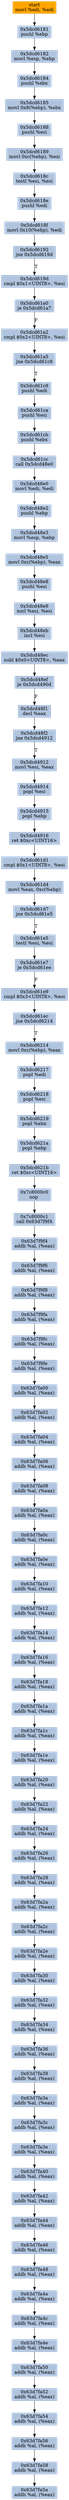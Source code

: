 digraph G {
node[shape=rectangle,style=filled,fillcolor=lightsteelblue,color=lightsteelblue]
bgcolor="transparent"
a0x5dcd617fmovl_edi_edi[label="start\nmovl %edi, %edi",color="lightgrey",fillcolor="orange"];
a0x5dcd6181pushl_ebp[label="0x5dcd6181\npushl %ebp"];
a0x5dcd6182movl_esp_ebp[label="0x5dcd6182\nmovl %esp, %ebp"];
a0x5dcd6184pushl_ebx[label="0x5dcd6184\npushl %ebx"];
a0x5dcd6185movl_0x8ebp__ebx[label="0x5dcd6185\nmovl 0x8(%ebp), %ebx"];
a0x5dcd6188pushl_esi[label="0x5dcd6188\npushl %esi"];
a0x5dcd6189movl_0xcebp__esi[label="0x5dcd6189\nmovl 0xc(%ebp), %esi"];
a0x5dcd618ctestl_esi_esi[label="0x5dcd618c\ntestl %esi, %esi"];
a0x5dcd618epushl_edi[label="0x5dcd618e\npushl %edi"];
a0x5dcd618fmovl_0x10ebp__edi[label="0x5dcd618f\nmovl 0x10(%ebp), %edi"];
a0x5dcd6192jne_0x5dcd619d[label="0x5dcd6192\njne 0x5dcd619d"];
a0x5dcd619dcmpl_0x1UINT8_esi[label="0x5dcd619d\ncmpl $0x1<UINT8>, %esi"];
a0x5dcd61a0je_0x5dcd61a7[label="0x5dcd61a0\nje 0x5dcd61a7"];
a0x5dcd61a2cmpl_0x2UINT8_esi[label="0x5dcd61a2\ncmpl $0x2<UINT8>, %esi"];
a0x5dcd61a5jne_0x5dcd61c9[label="0x5dcd61a5\njne 0x5dcd61c9"];
a0x5dcd61c9pushl_edi[label="0x5dcd61c9\npushl %edi"];
a0x5dcd61capushl_esi[label="0x5dcd61ca\npushl %esi"];
a0x5dcd61cbpushl_ebx[label="0x5dcd61cb\npushl %ebx"];
a0x5dcd61cccall_0x5dcd48e0[label="0x5dcd61cc\ncall 0x5dcd48e0"];
a0x5dcd48e0movl_edi_edi[label="0x5dcd48e0\nmovl %edi, %edi"];
a0x5dcd48e2pushl_ebp[label="0x5dcd48e2\npushl %ebp"];
a0x5dcd48e3movl_esp_ebp[label="0x5dcd48e3\nmovl %esp, %ebp"];
a0x5dcd48e5movl_0xcebp__eax[label="0x5dcd48e5\nmovl 0xc(%ebp), %eax"];
a0x5dcd48e8pushl_esi[label="0x5dcd48e8\npushl %esi"];
a0x5dcd48e9xorl_esi_esi[label="0x5dcd48e9\nxorl %esi, %esi"];
a0x5dcd48ebincl_esi[label="0x5dcd48eb\nincl %esi"];
a0x5dcd48ecsubl_0x0UINT8_eax[label="0x5dcd48ec\nsubl $0x0<UINT8>, %eax"];
a0x5dcd48efje_0x5dcd490d[label="0x5dcd48ef\nje 0x5dcd490d"];
a0x5dcd48f1decl_eax[label="0x5dcd48f1\ndecl %eax"];
a0x5dcd48f2jne_0x5dcd4912[label="0x5dcd48f2\njne 0x5dcd4912"];
a0x5dcd4912movl_esi_eax[label="0x5dcd4912\nmovl %esi, %eax"];
a0x5dcd4914popl_esi[label="0x5dcd4914\npopl %esi"];
a0x5dcd4915popl_ebp[label="0x5dcd4915\npopl %ebp"];
a0x5dcd4916ret_0xcUINT16[label="0x5dcd4916\nret $0xc<UINT16>"];
a0x5dcd61d1cmpl_0x1UINT8_esi[label="0x5dcd61d1\ncmpl $0x1<UINT8>, %esi"];
a0x5dcd61d4movl_eax_0xcebp_[label="0x5dcd61d4\nmovl %eax, 0xc(%ebp)"];
a0x5dcd61d7jne_0x5dcd61e5[label="0x5dcd61d7\njne 0x5dcd61e5"];
a0x5dcd61e5testl_esi_esi[label="0x5dcd61e5\ntestl %esi, %esi"];
a0x5dcd61e7je_0x5dcd61ee[label="0x5dcd61e7\nje 0x5dcd61ee"];
a0x5dcd61e9cmpl_0x3UINT8_esi[label="0x5dcd61e9\ncmpl $0x3<UINT8>, %esi"];
a0x5dcd61ecjne_0x5dcd6214[label="0x5dcd61ec\njne 0x5dcd6214"];
a0x5dcd6214movl_0xcebp__eax[label="0x5dcd6214\nmovl 0xc(%ebp), %eax"];
a0x5dcd6217popl_edi[label="0x5dcd6217\npopl %edi"];
a0x5dcd6218popl_esi[label="0x5dcd6218\npopl %esi"];
a0x5dcd6219popl_ebx[label="0x5dcd6219\npopl %ebx"];
a0x5dcd621apopl_ebp[label="0x5dcd621a\npopl %ebp"];
a0x5dcd621bret_0xcUINT16[label="0x5dcd621b\nret $0xc<UINT16>"];
a0x7c8000c0nop_[label="0x7c8000c0\nnop "];
a0x7c8000c1call_0x63d7f9f4[label="0x7c8000c1\ncall 0x63d7f9f4"];
a0x63d7f9f4addb_al_eax_[label="0x63d7f9f4\naddb %al, (%eax)"];
a0x63d7f9f6addb_al_eax_[label="0x63d7f9f6\naddb %al, (%eax)"];
a0x63d7f9f8addb_al_eax_[label="0x63d7f9f8\naddb %al, (%eax)"];
a0x63d7f9faaddb_al_eax_[label="0x63d7f9fa\naddb %al, (%eax)"];
a0x63d7f9fcaddb_al_eax_[label="0x63d7f9fc\naddb %al, (%eax)"];
a0x63d7f9feaddb_al_eax_[label="0x63d7f9fe\naddb %al, (%eax)"];
a0x63d7fa00addb_al_eax_[label="0x63d7fa00\naddb %al, (%eax)"];
a0x63d7fa02addb_al_eax_[label="0x63d7fa02\naddb %al, (%eax)"];
a0x63d7fa04addb_al_eax_[label="0x63d7fa04\naddb %al, (%eax)"];
a0x63d7fa06addb_al_eax_[label="0x63d7fa06\naddb %al, (%eax)"];
a0x63d7fa08addb_al_eax_[label="0x63d7fa08\naddb %al, (%eax)"];
a0x63d7fa0aaddb_al_eax_[label="0x63d7fa0a\naddb %al, (%eax)"];
a0x63d7fa0caddb_al_eax_[label="0x63d7fa0c\naddb %al, (%eax)"];
a0x63d7fa0eaddb_al_eax_[label="0x63d7fa0e\naddb %al, (%eax)"];
a0x63d7fa10addb_al_eax_[label="0x63d7fa10\naddb %al, (%eax)"];
a0x63d7fa12addb_al_eax_[label="0x63d7fa12\naddb %al, (%eax)"];
a0x63d7fa14addb_al_eax_[label="0x63d7fa14\naddb %al, (%eax)"];
a0x63d7fa16addb_al_eax_[label="0x63d7fa16\naddb %al, (%eax)"];
a0x63d7fa18addb_al_eax_[label="0x63d7fa18\naddb %al, (%eax)"];
a0x63d7fa1aaddb_al_eax_[label="0x63d7fa1a\naddb %al, (%eax)"];
a0x63d7fa1caddb_al_eax_[label="0x63d7fa1c\naddb %al, (%eax)"];
a0x63d7fa1eaddb_al_eax_[label="0x63d7fa1e\naddb %al, (%eax)"];
a0x63d7fa20addb_al_eax_[label="0x63d7fa20\naddb %al, (%eax)"];
a0x63d7fa22addb_al_eax_[label="0x63d7fa22\naddb %al, (%eax)"];
a0x63d7fa24addb_al_eax_[label="0x63d7fa24\naddb %al, (%eax)"];
a0x63d7fa26addb_al_eax_[label="0x63d7fa26\naddb %al, (%eax)"];
a0x63d7fa28addb_al_eax_[label="0x63d7fa28\naddb %al, (%eax)"];
a0x63d7fa2aaddb_al_eax_[label="0x63d7fa2a\naddb %al, (%eax)"];
a0x63d7fa2caddb_al_eax_[label="0x63d7fa2c\naddb %al, (%eax)"];
a0x63d7fa2eaddb_al_eax_[label="0x63d7fa2e\naddb %al, (%eax)"];
a0x63d7fa30addb_al_eax_[label="0x63d7fa30\naddb %al, (%eax)"];
a0x63d7fa32addb_al_eax_[label="0x63d7fa32\naddb %al, (%eax)"];
a0x63d7fa34addb_al_eax_[label="0x63d7fa34\naddb %al, (%eax)"];
a0x63d7fa36addb_al_eax_[label="0x63d7fa36\naddb %al, (%eax)"];
a0x63d7fa38addb_al_eax_[label="0x63d7fa38\naddb %al, (%eax)"];
a0x63d7fa3aaddb_al_eax_[label="0x63d7fa3a\naddb %al, (%eax)"];
a0x63d7fa3caddb_al_eax_[label="0x63d7fa3c\naddb %al, (%eax)"];
a0x63d7fa3eaddb_al_eax_[label="0x63d7fa3e\naddb %al, (%eax)"];
a0x63d7fa40addb_al_eax_[label="0x63d7fa40\naddb %al, (%eax)"];
a0x63d7fa42addb_al_eax_[label="0x63d7fa42\naddb %al, (%eax)"];
a0x63d7fa44addb_al_eax_[label="0x63d7fa44\naddb %al, (%eax)"];
a0x63d7fa46addb_al_eax_[label="0x63d7fa46\naddb %al, (%eax)"];
a0x63d7fa48addb_al_eax_[label="0x63d7fa48\naddb %al, (%eax)"];
a0x63d7fa4aaddb_al_eax_[label="0x63d7fa4a\naddb %al, (%eax)"];
a0x63d7fa4caddb_al_eax_[label="0x63d7fa4c\naddb %al, (%eax)"];
a0x63d7fa4eaddb_al_eax_[label="0x63d7fa4e\naddb %al, (%eax)"];
a0x63d7fa50addb_al_eax_[label="0x63d7fa50\naddb %al, (%eax)"];
a0x63d7fa52addb_al_eax_[label="0x63d7fa52\naddb %al, (%eax)"];
a0x63d7fa54addb_al_eax_[label="0x63d7fa54\naddb %al, (%eax)"];
a0x63d7fa56addb_al_eax_[label="0x63d7fa56\naddb %al, (%eax)"];
a0x63d7fa58addb_al_eax_[label="0x63d7fa58\naddb %al, (%eax)"];
a0x63d7fa5aaddb_al_eax_[label="0x63d7fa5a\naddb %al, (%eax)"];
a0x5dcd617fmovl_edi_edi -> a0x5dcd6181pushl_ebp [color="#000000"];
a0x5dcd6181pushl_ebp -> a0x5dcd6182movl_esp_ebp [color="#000000"];
a0x5dcd6182movl_esp_ebp -> a0x5dcd6184pushl_ebx [color="#000000"];
a0x5dcd6184pushl_ebx -> a0x5dcd6185movl_0x8ebp__ebx [color="#000000"];
a0x5dcd6185movl_0x8ebp__ebx -> a0x5dcd6188pushl_esi [color="#000000"];
a0x5dcd6188pushl_esi -> a0x5dcd6189movl_0xcebp__esi [color="#000000"];
a0x5dcd6189movl_0xcebp__esi -> a0x5dcd618ctestl_esi_esi [color="#000000"];
a0x5dcd618ctestl_esi_esi -> a0x5dcd618epushl_edi [color="#000000"];
a0x5dcd618epushl_edi -> a0x5dcd618fmovl_0x10ebp__edi [color="#000000"];
a0x5dcd618fmovl_0x10ebp__edi -> a0x5dcd6192jne_0x5dcd619d [color="#000000"];
a0x5dcd6192jne_0x5dcd619d -> a0x5dcd619dcmpl_0x1UINT8_esi [color="#000000",label="T"];
a0x5dcd619dcmpl_0x1UINT8_esi -> a0x5dcd61a0je_0x5dcd61a7 [color="#000000"];
a0x5dcd61a0je_0x5dcd61a7 -> a0x5dcd61a2cmpl_0x2UINT8_esi [color="#000000",label="F"];
a0x5dcd61a2cmpl_0x2UINT8_esi -> a0x5dcd61a5jne_0x5dcd61c9 [color="#000000"];
a0x5dcd61a5jne_0x5dcd61c9 -> a0x5dcd61c9pushl_edi [color="#000000",label="T"];
a0x5dcd61c9pushl_edi -> a0x5dcd61capushl_esi [color="#000000"];
a0x5dcd61capushl_esi -> a0x5dcd61cbpushl_ebx [color="#000000"];
a0x5dcd61cbpushl_ebx -> a0x5dcd61cccall_0x5dcd48e0 [color="#000000"];
a0x5dcd61cccall_0x5dcd48e0 -> a0x5dcd48e0movl_edi_edi [color="#000000"];
a0x5dcd48e0movl_edi_edi -> a0x5dcd48e2pushl_ebp [color="#000000"];
a0x5dcd48e2pushl_ebp -> a0x5dcd48e3movl_esp_ebp [color="#000000"];
a0x5dcd48e3movl_esp_ebp -> a0x5dcd48e5movl_0xcebp__eax [color="#000000"];
a0x5dcd48e5movl_0xcebp__eax -> a0x5dcd48e8pushl_esi [color="#000000"];
a0x5dcd48e8pushl_esi -> a0x5dcd48e9xorl_esi_esi [color="#000000"];
a0x5dcd48e9xorl_esi_esi -> a0x5dcd48ebincl_esi [color="#000000"];
a0x5dcd48ebincl_esi -> a0x5dcd48ecsubl_0x0UINT8_eax [color="#000000"];
a0x5dcd48ecsubl_0x0UINT8_eax -> a0x5dcd48efje_0x5dcd490d [color="#000000"];
a0x5dcd48efje_0x5dcd490d -> a0x5dcd48f1decl_eax [color="#000000",label="F"];
a0x5dcd48f1decl_eax -> a0x5dcd48f2jne_0x5dcd4912 [color="#000000"];
a0x5dcd48f2jne_0x5dcd4912 -> a0x5dcd4912movl_esi_eax [color="#000000",label="T"];
a0x5dcd4912movl_esi_eax -> a0x5dcd4914popl_esi [color="#000000"];
a0x5dcd4914popl_esi -> a0x5dcd4915popl_ebp [color="#000000"];
a0x5dcd4915popl_ebp -> a0x5dcd4916ret_0xcUINT16 [color="#000000"];
a0x5dcd4916ret_0xcUINT16 -> a0x5dcd61d1cmpl_0x1UINT8_esi [color="#000000"];
a0x5dcd61d1cmpl_0x1UINT8_esi -> a0x5dcd61d4movl_eax_0xcebp_ [color="#000000"];
a0x5dcd61d4movl_eax_0xcebp_ -> a0x5dcd61d7jne_0x5dcd61e5 [color="#000000"];
a0x5dcd61d7jne_0x5dcd61e5 -> a0x5dcd61e5testl_esi_esi [color="#000000",label="T"];
a0x5dcd61e5testl_esi_esi -> a0x5dcd61e7je_0x5dcd61ee [color="#000000"];
a0x5dcd61e7je_0x5dcd61ee -> a0x5dcd61e9cmpl_0x3UINT8_esi [color="#000000",label="F"];
a0x5dcd61e9cmpl_0x3UINT8_esi -> a0x5dcd61ecjne_0x5dcd6214 [color="#000000"];
a0x5dcd61ecjne_0x5dcd6214 -> a0x5dcd6214movl_0xcebp__eax [color="#000000",label="T"];
a0x5dcd6214movl_0xcebp__eax -> a0x5dcd6217popl_edi [color="#000000"];
a0x5dcd6217popl_edi -> a0x5dcd6218popl_esi [color="#000000"];
a0x5dcd6218popl_esi -> a0x5dcd6219popl_ebx [color="#000000"];
a0x5dcd6219popl_ebx -> a0x5dcd621apopl_ebp [color="#000000"];
a0x5dcd621apopl_ebp -> a0x5dcd621bret_0xcUINT16 [color="#000000"];
a0x5dcd621bret_0xcUINT16 -> a0x7c8000c0nop_ [color="#000000"];
a0x7c8000c0nop_ -> a0x7c8000c1call_0x63d7f9f4 [color="#000000"];
a0x7c8000c1call_0x63d7f9f4 -> a0x63d7f9f4addb_al_eax_ [color="#000000"];
a0x63d7f9f4addb_al_eax_ -> a0x63d7f9f6addb_al_eax_ [color="#000000"];
a0x63d7f9f6addb_al_eax_ -> a0x63d7f9f8addb_al_eax_ [color="#000000"];
a0x63d7f9f8addb_al_eax_ -> a0x63d7f9faaddb_al_eax_ [color="#000000"];
a0x63d7f9faaddb_al_eax_ -> a0x63d7f9fcaddb_al_eax_ [color="#000000"];
a0x63d7f9fcaddb_al_eax_ -> a0x63d7f9feaddb_al_eax_ [color="#000000"];
a0x63d7f9feaddb_al_eax_ -> a0x63d7fa00addb_al_eax_ [color="#000000"];
a0x63d7fa00addb_al_eax_ -> a0x63d7fa02addb_al_eax_ [color="#000000"];
a0x63d7fa02addb_al_eax_ -> a0x63d7fa04addb_al_eax_ [color="#000000"];
a0x63d7fa04addb_al_eax_ -> a0x63d7fa06addb_al_eax_ [color="#000000"];
a0x63d7fa06addb_al_eax_ -> a0x63d7fa08addb_al_eax_ [color="#000000"];
a0x63d7fa08addb_al_eax_ -> a0x63d7fa0aaddb_al_eax_ [color="#000000"];
a0x63d7fa0aaddb_al_eax_ -> a0x63d7fa0caddb_al_eax_ [color="#000000"];
a0x63d7fa0caddb_al_eax_ -> a0x63d7fa0eaddb_al_eax_ [color="#000000"];
a0x63d7fa0eaddb_al_eax_ -> a0x63d7fa10addb_al_eax_ [color="#000000"];
a0x63d7fa10addb_al_eax_ -> a0x63d7fa12addb_al_eax_ [color="#000000"];
a0x63d7fa12addb_al_eax_ -> a0x63d7fa14addb_al_eax_ [color="#000000"];
a0x63d7fa14addb_al_eax_ -> a0x63d7fa16addb_al_eax_ [color="#000000"];
a0x63d7fa16addb_al_eax_ -> a0x63d7fa18addb_al_eax_ [color="#000000"];
a0x63d7fa18addb_al_eax_ -> a0x63d7fa1aaddb_al_eax_ [color="#000000"];
a0x63d7fa1aaddb_al_eax_ -> a0x63d7fa1caddb_al_eax_ [color="#000000"];
a0x63d7fa1caddb_al_eax_ -> a0x63d7fa1eaddb_al_eax_ [color="#000000"];
a0x63d7fa1eaddb_al_eax_ -> a0x63d7fa20addb_al_eax_ [color="#000000"];
a0x63d7fa20addb_al_eax_ -> a0x63d7fa22addb_al_eax_ [color="#000000"];
a0x63d7fa22addb_al_eax_ -> a0x63d7fa24addb_al_eax_ [color="#000000"];
a0x63d7fa24addb_al_eax_ -> a0x63d7fa26addb_al_eax_ [color="#000000"];
a0x63d7fa26addb_al_eax_ -> a0x63d7fa28addb_al_eax_ [color="#000000"];
a0x63d7fa28addb_al_eax_ -> a0x63d7fa2aaddb_al_eax_ [color="#000000"];
a0x63d7fa2aaddb_al_eax_ -> a0x63d7fa2caddb_al_eax_ [color="#000000"];
a0x63d7fa2caddb_al_eax_ -> a0x63d7fa2eaddb_al_eax_ [color="#000000"];
a0x63d7fa2eaddb_al_eax_ -> a0x63d7fa30addb_al_eax_ [color="#000000"];
a0x63d7fa30addb_al_eax_ -> a0x63d7fa32addb_al_eax_ [color="#000000"];
a0x63d7fa32addb_al_eax_ -> a0x63d7fa34addb_al_eax_ [color="#000000"];
a0x63d7fa34addb_al_eax_ -> a0x63d7fa36addb_al_eax_ [color="#000000"];
a0x63d7fa36addb_al_eax_ -> a0x63d7fa38addb_al_eax_ [color="#000000"];
a0x63d7fa38addb_al_eax_ -> a0x63d7fa3aaddb_al_eax_ [color="#000000"];
a0x63d7fa3aaddb_al_eax_ -> a0x63d7fa3caddb_al_eax_ [color="#000000"];
a0x63d7fa3caddb_al_eax_ -> a0x63d7fa3eaddb_al_eax_ [color="#000000"];
a0x63d7fa3eaddb_al_eax_ -> a0x63d7fa40addb_al_eax_ [color="#000000"];
a0x63d7fa40addb_al_eax_ -> a0x63d7fa42addb_al_eax_ [color="#000000"];
a0x63d7fa42addb_al_eax_ -> a0x63d7fa44addb_al_eax_ [color="#000000"];
a0x63d7fa44addb_al_eax_ -> a0x63d7fa46addb_al_eax_ [color="#000000"];
a0x63d7fa46addb_al_eax_ -> a0x63d7fa48addb_al_eax_ [color="#000000"];
a0x63d7fa48addb_al_eax_ -> a0x63d7fa4aaddb_al_eax_ [color="#000000"];
a0x63d7fa4aaddb_al_eax_ -> a0x63d7fa4caddb_al_eax_ [color="#000000"];
a0x63d7fa4caddb_al_eax_ -> a0x63d7fa4eaddb_al_eax_ [color="#000000"];
a0x63d7fa4eaddb_al_eax_ -> a0x63d7fa50addb_al_eax_ [color="#000000"];
a0x63d7fa50addb_al_eax_ -> a0x63d7fa52addb_al_eax_ [color="#000000"];
a0x63d7fa52addb_al_eax_ -> a0x63d7fa54addb_al_eax_ [color="#000000"];
a0x63d7fa54addb_al_eax_ -> a0x63d7fa56addb_al_eax_ [color="#000000"];
a0x63d7fa56addb_al_eax_ -> a0x63d7fa58addb_al_eax_ [color="#000000"];
a0x63d7fa58addb_al_eax_ -> a0x63d7fa5aaddb_al_eax_ [color="#000000"];
}
